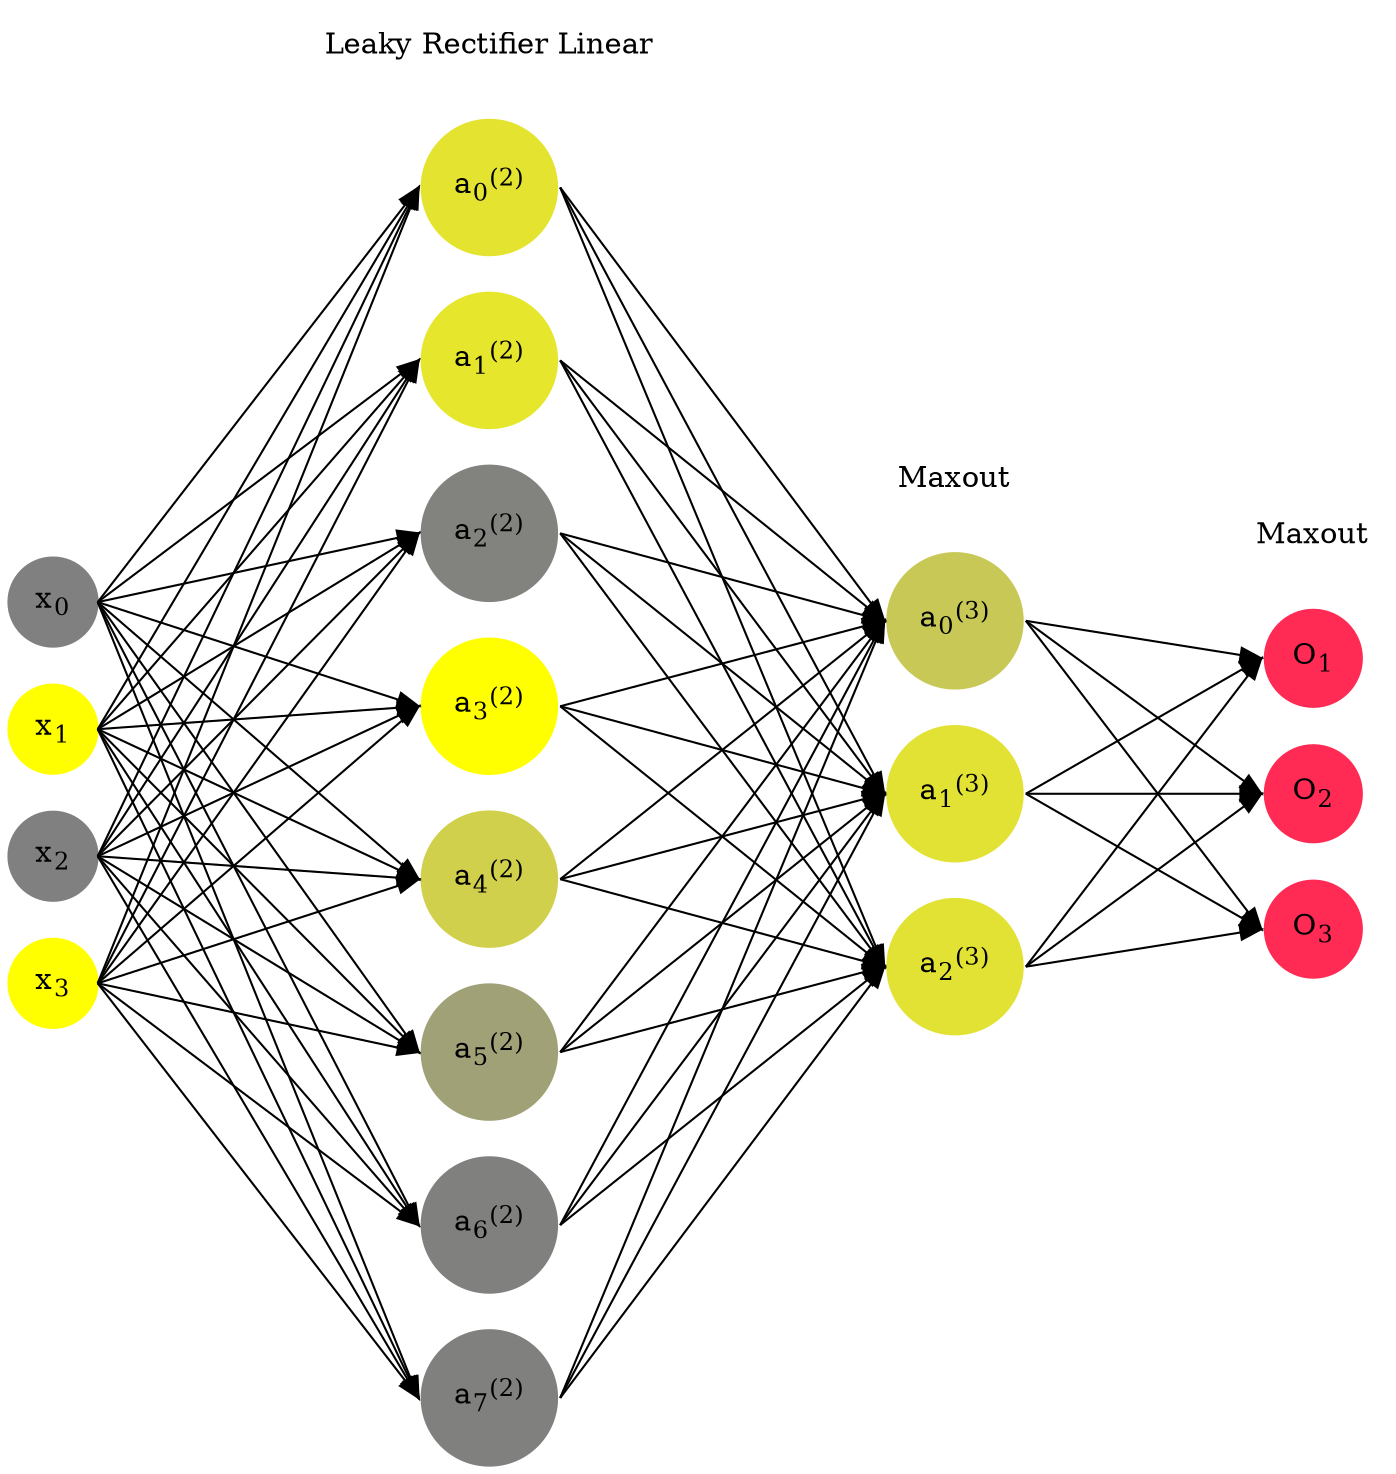digraph G {
	rankdir = LR;
	splines=false;
	edge[style=invis];
	ranksep= 1.4;
	{
	node [shape=circle, color="0.1667, 0.0, 0.5", style=filled, fillcolor="0.1667, 0.0, 0.5"];
	x0 [label=<x<sub>0</sub>>];
	}
	{
	node [shape=circle, color="0.1667, 1.0, 1.0", style=filled, fillcolor="0.1667, 1.0, 1.0"];
	x1 [label=<x<sub>1</sub>>];
	}
	{
	node [shape=circle, color="0.1667, 0.0, 0.5", style=filled, fillcolor="0.1667, 0.0, 0.5"];
	x2 [label=<x<sub>2</sub>>];
	}
	{
	node [shape=circle, color="0.1667, 1.0, 1.0", style=filled, fillcolor="0.1667, 1.0, 1.0"];
	x3 [label=<x<sub>3</sub>>];
	}
	{
	node [shape=circle, color="0.1667, 0.787979, 0.893989", style=filled, fillcolor="0.1667, 0.787979, 0.893989"];
	a02 [label=<a<sub>0</sub><sup>(2)</sup>>];
	}
	{
	node [shape=circle, color="0.1667, 0.802815, 0.901407", style=filled, fillcolor="0.1667, 0.802815, 0.901407"];
	a12 [label=<a<sub>1</sub><sup>(2)</sup>>];
	}
	{
	node [shape=circle, color="0.1667, 0.020867, 0.510433", style=filled, fillcolor="0.1667, 0.020867, 0.510433"];
	a22 [label=<a<sub>2</sub><sup>(2)</sup>>];
	}
	{
	node [shape=circle, color="0.1667, 1.375482, 1.187741", style=filled, fillcolor="0.1667, 1.375482, 1.187741"];
	a32 [label=<a<sub>3</sub><sup>(2)</sup>>];
	}
	{
	node [shape=circle, color="0.1667, 0.630415, 0.815208", style=filled, fillcolor="0.1667, 0.630415, 0.815208"];
	a42 [label=<a<sub>4</sub><sup>(2)</sup>>];
	}
	{
	node [shape=circle, color="0.1667, 0.261058, 0.630529", style=filled, fillcolor="0.1667, 0.261058, 0.630529"];
	a52 [label=<a<sub>5</sub><sup>(2)</sup>>];
	}
	{
	node [shape=circle, color="0.1667, 0.001783, 0.500892", style=filled, fillcolor="0.1667, 0.001783, 0.500892"];
	a62 [label=<a<sub>6</sub><sup>(2)</sup>>];
	}
	{
	node [shape=circle, color="0.1667, 0.000353, 0.500176", style=filled, fillcolor="0.1667, 0.000353, 0.500176"];
	a72 [label=<a<sub>7</sub><sup>(2)</sup>>];
	}
	{
	node [shape=circle, color="0.1667, 0.564608, 0.782304", style=filled, fillcolor="0.1667, 0.564608, 0.782304"];
	a03 [label=<a<sub>0</sub><sup>(3)</sup>>];
	}
	{
	node [shape=circle, color="0.1667, 0.769183, 0.884591", style=filled, fillcolor="0.1667, 0.769183, 0.884591"];
	a13 [label=<a<sub>1</sub><sup>(3)</sup>>];
	}
	{
	node [shape=circle, color="0.1667, 0.769183, 0.884591", style=filled, fillcolor="0.1667, 0.769183, 0.884591"];
	a23 [label=<a<sub>2</sub><sup>(3)</sup>>];
	}
	{
	node [shape=circle, color="0.9667, 0.83, 1.0", style=filled, fillcolor="0.9667, 0.83, 1.0"];
	O1 [label=<O<sub>1</sub>>];
	}
	{
	node [shape=circle, color="0.9667, 0.83, 1.0", style=filled, fillcolor="0.9667, 0.83, 1.0"];
	O2 [label=<O<sub>2</sub>>];
	}
	{
	node [shape=circle, color="0.9667, 0.83, 1.0", style=filled, fillcolor="0.9667, 0.83, 1.0"];
	O3 [label=<O<sub>3</sub>>];
	}
	{
	rank=same;
	x0->x1->x2->x3;
	}
	{
	rank=same;
	a02->a12->a22->a32->a42->a52->a62->a72;
	}
	{
	rank=same;
	a03->a13->a23;
	}
	{
	rank=same;
	O1->O2->O3;
	}
	l1 [shape=plaintext,label="Leaky Rectifier Linear"];
	l1->a02;
	{rank=same; l1;a02};
	l2 [shape=plaintext,label="Maxout"];
	l2->a03;
	{rank=same; l2;a03};
	l3 [shape=plaintext,label="Maxout"];
	l3->O1;
	{rank=same; l3;O1};
edge[style=solid, tailport=e, headport=w];
	{x0;x1;x2;x3} -> {a02;a12;a22;a32;a42;a52;a62;a72};
	{a02;a12;a22;a32;a42;a52;a62;a72} -> {a03;a13;a23};
	{a03;a13;a23} -> {O1,O2,O3};
}